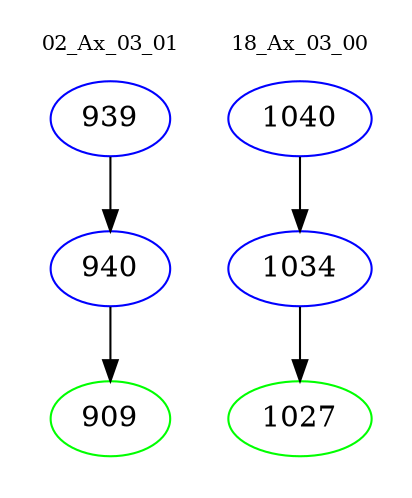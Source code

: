 digraph{
subgraph cluster_0 {
color = white
label = "02_Ax_03_01";
fontsize=10;
T0_939 [label="939", color="blue"]
T0_939 -> T0_940 [color="black"]
T0_940 [label="940", color="blue"]
T0_940 -> T0_909 [color="black"]
T0_909 [label="909", color="green"]
}
subgraph cluster_1 {
color = white
label = "18_Ax_03_00";
fontsize=10;
T1_1040 [label="1040", color="blue"]
T1_1040 -> T1_1034 [color="black"]
T1_1034 [label="1034", color="blue"]
T1_1034 -> T1_1027 [color="black"]
T1_1027 [label="1027", color="green"]
}
}
